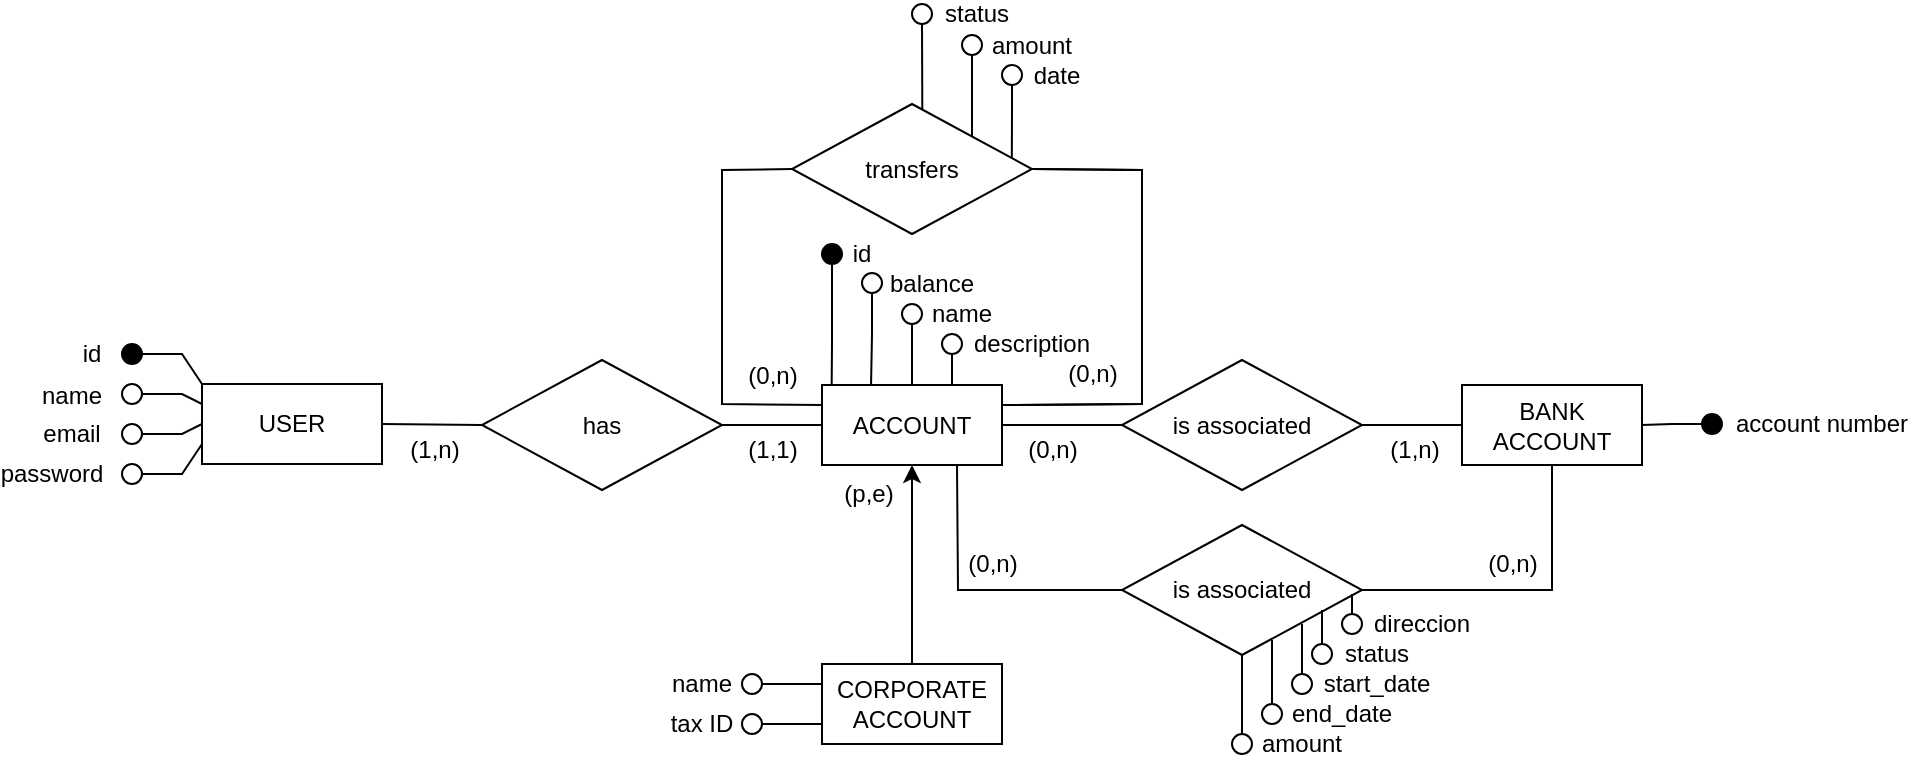 <mxfile version="21.6.6" type="device">
  <diagram name="Página-1" id="peKuZp_EpPXg6gKMD2_P">
    <mxGraphModel dx="1434" dy="758" grid="0" gridSize="5" guides="0" tooltips="1" connect="1" arrows="1" fold="1" page="1" pageScale="1" pageWidth="1169" pageHeight="827" math="0" shadow="0">
      <root>
        <mxCell id="0" />
        <mxCell id="1" parent="0" />
        <mxCell id="msl0Qr5RtQ91YMzilRN1-1" value="USER" style="rounded=0;whiteSpace=wrap;html=1;" parent="1" vertex="1">
          <mxGeometry x="210" y="380" width="90" height="40" as="geometry" />
        </mxCell>
        <mxCell id="msl0Qr5RtQ91YMzilRN1-2" value="has" style="shape=rhombus;perimeter=rhombusPerimeter;whiteSpace=wrap;html=1;align=center;fillColor=none;gradientColor=none;" parent="1" vertex="1">
          <mxGeometry x="350" y="368" width="120" height="65" as="geometry" />
        </mxCell>
        <mxCell id="msl0Qr5RtQ91YMzilRN1-3" value="" style="endArrow=none;html=1;rounded=0;entryX=0;entryY=0.5;entryDx=0;entryDy=0;" parent="1" target="msl0Qr5RtQ91YMzilRN1-2" edge="1">
          <mxGeometry relative="1" as="geometry">
            <mxPoint x="300" y="400" as="sourcePoint" />
            <mxPoint x="460" y="400" as="targetPoint" />
          </mxGeometry>
        </mxCell>
        <mxCell id="msl0Qr5RtQ91YMzilRN1-4" value="" style="endArrow=none;html=1;rounded=0;entryX=0;entryY=0.5;entryDx=0;entryDy=0;exitX=1;exitY=0.5;exitDx=0;exitDy=0;" parent="1" source="msl0Qr5RtQ91YMzilRN1-2" target="msl0Qr5RtQ91YMzilRN1-5" edge="1">
          <mxGeometry relative="1" as="geometry">
            <mxPoint x="500" y="400" as="sourcePoint" />
            <mxPoint x="530" y="400.5" as="targetPoint" />
          </mxGeometry>
        </mxCell>
        <mxCell id="msl0Qr5RtQ91YMzilRN1-5" value="ACCOUNT" style="rounded=0;whiteSpace=wrap;html=1;gradientColor=none;fillColor=none;" parent="1" vertex="1">
          <mxGeometry x="520" y="380.5" width="90" height="40" as="geometry" />
        </mxCell>
        <mxCell id="msl0Qr5RtQ91YMzilRN1-6" value="" style="ellipse;whiteSpace=wrap;html=1;aspect=fixed;" parent="1" vertex="1">
          <mxGeometry x="170" y="420" width="10" height="10" as="geometry" />
        </mxCell>
        <mxCell id="msl0Qr5RtQ91YMzilRN1-7" value="" style="ellipse;whiteSpace=wrap;html=1;aspect=fixed;strokeColor=#000000;fillStyle=solid;fillColor=none;" parent="1" vertex="1">
          <mxGeometry x="170" y="400" width="10" height="10" as="geometry" />
        </mxCell>
        <mxCell id="msl0Qr5RtQ91YMzilRN1-8" value="" style="ellipse;whiteSpace=wrap;html=1;aspect=fixed;" parent="1" vertex="1">
          <mxGeometry x="170" y="380" width="10" height="10" as="geometry" />
        </mxCell>
        <mxCell id="msl0Qr5RtQ91YMzilRN1-9" value="" style="ellipse;whiteSpace=wrap;html=1;aspect=fixed;fillColor=#000000;" parent="1" vertex="1">
          <mxGeometry x="170" y="360" width="10" height="10" as="geometry" />
        </mxCell>
        <mxCell id="msl0Qr5RtQ91YMzilRN1-10" value="" style="endArrow=none;html=1;rounded=0;entryX=1;entryY=0.5;entryDx=0;entryDy=0;exitX=0;exitY=0;exitDx=0;exitDy=0;" parent="1" source="msl0Qr5RtQ91YMzilRN1-1" target="msl0Qr5RtQ91YMzilRN1-9" edge="1">
          <mxGeometry width="50" height="50" relative="1" as="geometry">
            <mxPoint x="190" y="410" as="sourcePoint" />
            <mxPoint x="240" y="360" as="targetPoint" />
            <Array as="points">
              <mxPoint x="200" y="365" />
            </Array>
          </mxGeometry>
        </mxCell>
        <mxCell id="msl0Qr5RtQ91YMzilRN1-11" value="" style="endArrow=none;html=1;rounded=0;entryX=1;entryY=0.5;entryDx=0;entryDy=0;exitX=0;exitY=0.25;exitDx=0;exitDy=0;" parent="1" source="msl0Qr5RtQ91YMzilRN1-1" target="msl0Qr5RtQ91YMzilRN1-8" edge="1">
          <mxGeometry width="50" height="50" relative="1" as="geometry">
            <mxPoint x="220" y="390" as="sourcePoint" />
            <mxPoint x="190" y="375" as="targetPoint" />
            <Array as="points">
              <mxPoint x="200" y="385" />
            </Array>
          </mxGeometry>
        </mxCell>
        <mxCell id="msl0Qr5RtQ91YMzilRN1-12" value="" style="endArrow=none;html=1;rounded=0;entryX=1;entryY=0.5;entryDx=0;entryDy=0;exitX=0;exitY=0.5;exitDx=0;exitDy=0;" parent="1" source="msl0Qr5RtQ91YMzilRN1-1" target="msl0Qr5RtQ91YMzilRN1-7" edge="1">
          <mxGeometry width="50" height="50" relative="1" as="geometry">
            <mxPoint x="230" y="400" as="sourcePoint" />
            <mxPoint x="200" y="385" as="targetPoint" />
            <Array as="points">
              <mxPoint x="200" y="405" />
            </Array>
          </mxGeometry>
        </mxCell>
        <mxCell id="msl0Qr5RtQ91YMzilRN1-13" value="" style="endArrow=none;html=1;rounded=0;entryX=1;entryY=0.5;entryDx=0;entryDy=0;exitX=0;exitY=0.75;exitDx=0;exitDy=0;" parent="1" source="msl0Qr5RtQ91YMzilRN1-1" target="msl0Qr5RtQ91YMzilRN1-6" edge="1">
          <mxGeometry width="50" height="50" relative="1" as="geometry">
            <mxPoint x="240" y="410" as="sourcePoint" />
            <mxPoint x="210" y="395" as="targetPoint" />
            <Array as="points">
              <mxPoint x="200" y="425" />
            </Array>
          </mxGeometry>
        </mxCell>
        <mxCell id="msl0Qr5RtQ91YMzilRN1-14" value="id" style="text;html=1;strokeColor=none;fillColor=none;align=center;verticalAlign=middle;whiteSpace=wrap;rounded=0;" parent="1" vertex="1">
          <mxGeometry x="140" y="360" width="30" height="10" as="geometry" />
        </mxCell>
        <mxCell id="msl0Qr5RtQ91YMzilRN1-15" value="name" style="text;html=1;strokeColor=none;fillColor=none;align=center;verticalAlign=middle;whiteSpace=wrap;rounded=0;" parent="1" vertex="1">
          <mxGeometry x="130" y="380.5" width="30" height="10" as="geometry" />
        </mxCell>
        <mxCell id="msl0Qr5RtQ91YMzilRN1-16" value="email" style="text;html=1;strokeColor=none;fillColor=none;align=center;verticalAlign=middle;whiteSpace=wrap;rounded=0;" parent="1" vertex="1">
          <mxGeometry x="130" y="400" width="30" height="10" as="geometry" />
        </mxCell>
        <mxCell id="msl0Qr5RtQ91YMzilRN1-17" value="password" style="text;html=1;strokeColor=none;fillColor=none;align=center;verticalAlign=middle;whiteSpace=wrap;rounded=0;" parent="1" vertex="1">
          <mxGeometry x="120" y="420" width="30" height="10" as="geometry" />
        </mxCell>
        <mxCell id="msl0Qr5RtQ91YMzilRN1-18" value="(1,n)" style="text;html=1;align=center;verticalAlign=middle;resizable=0;points=[];autosize=1;strokeColor=none;fillColor=none;" parent="1" vertex="1">
          <mxGeometry x="303" y="398" width="45" height="30" as="geometry" />
        </mxCell>
        <mxCell id="msl0Qr5RtQ91YMzilRN1-19" value="(1,1)" style="text;html=1;align=center;verticalAlign=middle;resizable=0;points=[];autosize=1;strokeColor=none;fillColor=none;" parent="1" vertex="1">
          <mxGeometry x="470" y="398" width="50" height="30" as="geometry" />
        </mxCell>
        <mxCell id="msl0Qr5RtQ91YMzilRN1-20" value="is associated" style="shape=rhombus;perimeter=rhombusPerimeter;whiteSpace=wrap;html=1;align=center;fillColor=none;gradientColor=none;" parent="1" vertex="1">
          <mxGeometry x="670" y="368" width="120" height="65" as="geometry" />
        </mxCell>
        <mxCell id="msl0Qr5RtQ91YMzilRN1-21" value="" style="endArrow=none;html=1;rounded=0;entryX=0;entryY=0.5;entryDx=0;entryDy=0;exitX=1;exitY=0.5;exitDx=0;exitDy=0;" parent="1" source="msl0Qr5RtQ91YMzilRN1-20" target="msl0Qr5RtQ91YMzilRN1-22" edge="1">
          <mxGeometry relative="1" as="geometry">
            <mxPoint x="820" y="400" as="sourcePoint" />
            <mxPoint x="850" y="400.5" as="targetPoint" />
          </mxGeometry>
        </mxCell>
        <mxCell id="msl0Qr5RtQ91YMzilRN1-22" value="BANK&lt;br&gt;ACCOUNT" style="rounded=0;whiteSpace=wrap;html=1;gradientColor=none;fillColor=none;" parent="1" vertex="1">
          <mxGeometry x="840" y="380.5" width="90" height="40" as="geometry" />
        </mxCell>
        <mxCell id="msl0Qr5RtQ91YMzilRN1-25" value="" style="ellipse;whiteSpace=wrap;html=1;aspect=fixed;fillColor=#000000;" parent="1" vertex="1">
          <mxGeometry x="960" y="395" width="10" height="10" as="geometry" />
        </mxCell>
        <mxCell id="msl0Qr5RtQ91YMzilRN1-28" value="" style="endArrow=none;html=1;rounded=0;exitX=1;exitY=0.5;exitDx=0;exitDy=0;entryX=0;entryY=0.5;entryDx=0;entryDy=0;" parent="1" source="msl0Qr5RtQ91YMzilRN1-22" target="msl0Qr5RtQ91YMzilRN1-25" edge="1">
          <mxGeometry width="50" height="50" relative="1" as="geometry">
            <mxPoint x="950" y="401" as="sourcePoint" />
            <mxPoint x="980" y="375" as="targetPoint" />
            <Array as="points">
              <mxPoint x="945" y="400" />
            </Array>
          </mxGeometry>
        </mxCell>
        <mxCell id="msl0Qr5RtQ91YMzilRN1-32" value="account number" style="text;html=1;strokeColor=none;fillColor=none;align=center;verticalAlign=middle;whiteSpace=wrap;rounded=0;" parent="1" vertex="1">
          <mxGeometry x="975" y="395" width="90" height="10" as="geometry" />
        </mxCell>
        <mxCell id="msl0Qr5RtQ91YMzilRN1-35" value="(1,n)" style="text;html=1;align=center;verticalAlign=middle;resizable=0;points=[];autosize=1;strokeColor=none;fillColor=none;" parent="1" vertex="1">
          <mxGeometry x="793" y="398" width="45" height="30" as="geometry" />
        </mxCell>
        <mxCell id="msl0Qr5RtQ91YMzilRN1-36" value="transfers" style="shape=rhombus;perimeter=rhombusPerimeter;whiteSpace=wrap;html=1;align=center;fillColor=none;gradientColor=none;" parent="1" vertex="1">
          <mxGeometry x="505" y="240" width="120" height="65" as="geometry" />
        </mxCell>
        <mxCell id="msl0Qr5RtQ91YMzilRN1-37" value="" style="endArrow=none;html=1;rounded=0;entryX=0;entryY=0.5;entryDx=0;entryDy=0;exitX=0;exitY=0.25;exitDx=0;exitDy=0;" parent="1" source="msl0Qr5RtQ91YMzilRN1-5" target="msl0Qr5RtQ91YMzilRN1-36" edge="1">
          <mxGeometry width="50" height="50" relative="1" as="geometry">
            <mxPoint x="350" y="340" as="sourcePoint" />
            <mxPoint x="400" y="290" as="targetPoint" />
            <Array as="points">
              <mxPoint x="470" y="390" />
              <mxPoint x="470" y="273" />
            </Array>
          </mxGeometry>
        </mxCell>
        <mxCell id="msl0Qr5RtQ91YMzilRN1-38" value="" style="endArrow=none;html=1;rounded=0;entryX=1;entryY=0.5;entryDx=0;entryDy=0;exitX=1;exitY=0.25;exitDx=0;exitDy=0;" parent="1" source="msl0Qr5RtQ91YMzilRN1-5" target="msl0Qr5RtQ91YMzilRN1-36" edge="1">
          <mxGeometry width="50" height="50" relative="1" as="geometry">
            <mxPoint x="530" y="401" as="sourcePoint" />
            <mxPoint x="515" y="283" as="targetPoint" />
            <Array as="points">
              <mxPoint x="680" y="390" />
              <mxPoint x="680" y="273" />
            </Array>
          </mxGeometry>
        </mxCell>
        <mxCell id="msl0Qr5RtQ91YMzilRN1-39" value="" style="endArrow=none;html=1;rounded=0;entryX=0;entryY=0.5;entryDx=0;entryDy=0;exitX=1;exitY=0.5;exitDx=0;exitDy=0;" parent="1" source="msl0Qr5RtQ91YMzilRN1-5" target="msl0Qr5RtQ91YMzilRN1-20" edge="1">
          <mxGeometry relative="1" as="geometry">
            <mxPoint x="480" y="411" as="sourcePoint" />
            <mxPoint x="530" y="411" as="targetPoint" />
          </mxGeometry>
        </mxCell>
        <mxCell id="msl0Qr5RtQ91YMzilRN1-41" value="" style="ellipse;whiteSpace=wrap;html=1;aspect=fixed;fillColor=#000000;" parent="1" vertex="1">
          <mxGeometry x="520" y="310" width="10" height="10" as="geometry" />
        </mxCell>
        <mxCell id="msl0Qr5RtQ91YMzilRN1-42" value="" style="endArrow=none;html=1;rounded=0;entryX=0.5;entryY=1;entryDx=0;entryDy=0;exitX=0.276;exitY=-0.004;exitDx=0;exitDy=0;exitPerimeter=0;" parent="1" target="msl0Qr5RtQ91YMzilRN1-41" edge="1">
          <mxGeometry width="50" height="50" relative="1" as="geometry">
            <mxPoint x="524.84" y="380.0" as="sourcePoint" />
            <mxPoint x="620" y="344.66" as="targetPoint" />
            <Array as="points">
              <mxPoint x="525" y="359.66" />
            </Array>
          </mxGeometry>
        </mxCell>
        <mxCell id="msl0Qr5RtQ91YMzilRN1-43" value="description" style="text;html=1;strokeColor=none;fillColor=none;align=center;verticalAlign=middle;whiteSpace=wrap;rounded=0;" parent="1" vertex="1">
          <mxGeometry x="610" y="355" width="30" height="10" as="geometry" />
        </mxCell>
        <mxCell id="msl0Qr5RtQ91YMzilRN1-44" value="" style="ellipse;whiteSpace=wrap;html=1;aspect=fixed;fillColor=none;" parent="1" vertex="1">
          <mxGeometry x="540" y="324.5" width="10" height="10" as="geometry" />
        </mxCell>
        <mxCell id="msl0Qr5RtQ91YMzilRN1-45" value="" style="endArrow=none;html=1;rounded=0;entryX=0.5;entryY=1;entryDx=0;entryDy=0;exitX=0.217;exitY=-0.01;exitDx=0;exitDy=0;exitPerimeter=0;" parent="1" target="msl0Qr5RtQ91YMzilRN1-44" edge="1">
          <mxGeometry width="50" height="50" relative="1" as="geometry">
            <mxPoint x="544.53" y="380.1" as="sourcePoint" />
            <mxPoint x="630" y="339.5" as="targetPoint" />
            <Array as="points">
              <mxPoint x="545" y="355" />
            </Array>
          </mxGeometry>
        </mxCell>
        <mxCell id="msl0Qr5RtQ91YMzilRN1-46" value="" style="ellipse;whiteSpace=wrap;html=1;aspect=fixed;" parent="1" vertex="1">
          <mxGeometry x="580" y="355" width="10" height="10" as="geometry" />
        </mxCell>
        <mxCell id="msl0Qr5RtQ91YMzilRN1-47" value="" style="endArrow=none;html=1;rounded=0;entryX=0.5;entryY=1;entryDx=0;entryDy=0;" parent="1" target="msl0Qr5RtQ91YMzilRN1-46" edge="1">
          <mxGeometry width="50" height="50" relative="1" as="geometry">
            <mxPoint x="585" y="380.5" as="sourcePoint" />
            <mxPoint x="680" y="360.5" as="targetPoint" />
            <Array as="points">
              <mxPoint x="585" y="375.5" />
            </Array>
          </mxGeometry>
        </mxCell>
        <mxCell id="msl0Qr5RtQ91YMzilRN1-48" value="balance" style="text;html=1;strokeColor=none;fillColor=none;align=center;verticalAlign=middle;whiteSpace=wrap;rounded=0;" parent="1" vertex="1">
          <mxGeometry x="555" y="324.5" width="40" height="10" as="geometry" />
        </mxCell>
        <mxCell id="msl0Qr5RtQ91YMzilRN1-51" value="id" style="text;html=1;strokeColor=none;fillColor=none;align=center;verticalAlign=middle;whiteSpace=wrap;rounded=0;" parent="1" vertex="1">
          <mxGeometry x="520" y="310" width="40" height="10" as="geometry" />
        </mxCell>
        <mxCell id="msl0Qr5RtQ91YMzilRN1-52" value="(0,n)" style="text;html=1;align=center;verticalAlign=middle;resizable=0;points=[];autosize=1;strokeColor=none;fillColor=none;" parent="1" vertex="1">
          <mxGeometry x="610" y="398" width="50" height="30" as="geometry" />
        </mxCell>
        <mxCell id="msl0Qr5RtQ91YMzilRN1-61" value="(0,n)" style="text;html=1;align=center;verticalAlign=middle;resizable=0;points=[];autosize=1;strokeColor=none;fillColor=none;" parent="1" vertex="1">
          <mxGeometry x="580" y="455" width="50" height="30" as="geometry" />
        </mxCell>
        <mxCell id="msl0Qr5RtQ91YMzilRN1-62" value="(0,n)" style="text;html=1;align=center;verticalAlign=middle;resizable=0;points=[];autosize=1;strokeColor=none;fillColor=none;" parent="1" vertex="1">
          <mxGeometry x="470" y="360.5" width="50" height="30" as="geometry" />
        </mxCell>
        <mxCell id="msl0Qr5RtQ91YMzilRN1-66" value="CORPORATE&lt;br&gt;ACCOUNT" style="rounded=0;whiteSpace=wrap;html=1;gradientColor=none;fillColor=none;" parent="1" vertex="1">
          <mxGeometry x="520" y="520" width="90" height="40" as="geometry" />
        </mxCell>
        <mxCell id="msl0Qr5RtQ91YMzilRN1-67" value="" style="endArrow=classic;html=1;rounded=0;exitX=0.5;exitY=0;exitDx=0;exitDy=0;entryX=0.5;entryY=1;entryDx=0;entryDy=0;" parent="1" source="msl0Qr5RtQ91YMzilRN1-66" target="msl0Qr5RtQ91YMzilRN1-5" edge="1">
          <mxGeometry width="50" height="50" relative="1" as="geometry">
            <mxPoint x="560" y="420" as="sourcePoint" />
            <mxPoint x="540" y="440" as="targetPoint" />
          </mxGeometry>
        </mxCell>
        <mxCell id="msl0Qr5RtQ91YMzilRN1-68" value="is associated" style="shape=rhombus;perimeter=rhombusPerimeter;whiteSpace=wrap;html=1;align=center;fillColor=none;gradientColor=none;" parent="1" vertex="1">
          <mxGeometry x="670" y="450.5" width="120" height="65" as="geometry" />
        </mxCell>
        <mxCell id="msl0Qr5RtQ91YMzilRN1-69" value="" style="endArrow=none;html=1;rounded=0;entryX=0.75;entryY=1;entryDx=0;entryDy=0;exitX=0;exitY=0.5;exitDx=0;exitDy=0;" parent="1" source="msl0Qr5RtQ91YMzilRN1-68" target="msl0Qr5RtQ91YMzilRN1-5" edge="1">
          <mxGeometry width="50" height="50" relative="1" as="geometry">
            <mxPoint x="340" y="570" as="sourcePoint" />
            <mxPoint x="390" y="520" as="targetPoint" />
            <Array as="points">
              <mxPoint x="588" y="483" />
            </Array>
          </mxGeometry>
        </mxCell>
        <mxCell id="msl0Qr5RtQ91YMzilRN1-70" value="" style="endArrow=none;html=1;rounded=0;entryX=0.5;entryY=1;entryDx=0;entryDy=0;exitX=1;exitY=0.5;exitDx=0;exitDy=0;" parent="1" source="msl0Qr5RtQ91YMzilRN1-68" target="msl0Qr5RtQ91YMzilRN1-22" edge="1">
          <mxGeometry width="50" height="50" relative="1" as="geometry">
            <mxPoint x="860" y="530" as="sourcePoint" />
            <mxPoint x="900" y="490" as="targetPoint" />
            <Array as="points">
              <mxPoint x="885" y="483" />
            </Array>
          </mxGeometry>
        </mxCell>
        <mxCell id="msl0Qr5RtQ91YMzilRN1-71" value="" style="ellipse;whiteSpace=wrap;html=1;aspect=fixed;fillColor=none;" parent="1" vertex="1">
          <mxGeometry x="560" y="340" width="10" height="10" as="geometry" />
        </mxCell>
        <mxCell id="msl0Qr5RtQ91YMzilRN1-72" value="" style="endArrow=none;html=1;rounded=0;entryX=0.5;entryY=1;entryDx=0;entryDy=0;exitX=0.5;exitY=0;exitDx=0;exitDy=0;" parent="1" source="msl0Qr5RtQ91YMzilRN1-5" target="msl0Qr5RtQ91YMzilRN1-71" edge="1">
          <mxGeometry width="50" height="50" relative="1" as="geometry">
            <mxPoint x="555" y="393.25" as="sourcePoint" />
            <mxPoint x="640" y="352.75" as="targetPoint" />
            <Array as="points" />
          </mxGeometry>
        </mxCell>
        <mxCell id="msl0Qr5RtQ91YMzilRN1-73" value="name" style="text;html=1;strokeColor=none;fillColor=none;align=center;verticalAlign=middle;whiteSpace=wrap;rounded=0;" parent="1" vertex="1">
          <mxGeometry x="570" y="340" width="40" height="10" as="geometry" />
        </mxCell>
        <mxCell id="msl0Qr5RtQ91YMzilRN1-75" value="" style="ellipse;whiteSpace=wrap;html=1;aspect=fixed;strokeColor=#000000;fillStyle=solid;fillColor=none;" parent="1" vertex="1">
          <mxGeometry x="480" y="545" width="10" height="10" as="geometry" />
        </mxCell>
        <mxCell id="msl0Qr5RtQ91YMzilRN1-76" value="" style="ellipse;whiteSpace=wrap;html=1;aspect=fixed;" parent="1" vertex="1">
          <mxGeometry x="480" y="525" width="10" height="10" as="geometry" />
        </mxCell>
        <mxCell id="msl0Qr5RtQ91YMzilRN1-77" value="" style="endArrow=none;html=1;rounded=0;entryX=1;entryY=0.5;entryDx=0;entryDy=0;exitX=0;exitY=0.25;exitDx=0;exitDy=0;" parent="1" source="msl0Qr5RtQ91YMzilRN1-66" target="msl0Qr5RtQ91YMzilRN1-76" edge="1">
          <mxGeometry width="50" height="50" relative="1" as="geometry">
            <mxPoint x="520" y="525" as="sourcePoint" />
            <mxPoint x="500" y="510" as="targetPoint" />
            <Array as="points">
              <mxPoint x="505" y="530" />
            </Array>
          </mxGeometry>
        </mxCell>
        <mxCell id="msl0Qr5RtQ91YMzilRN1-78" value="" style="endArrow=none;html=1;rounded=0;entryX=1;entryY=0.5;entryDx=0;entryDy=0;exitX=0;exitY=0.75;exitDx=0;exitDy=0;" parent="1" source="msl0Qr5RtQ91YMzilRN1-66" target="msl0Qr5RtQ91YMzilRN1-75" edge="1">
          <mxGeometry width="50" height="50" relative="1" as="geometry">
            <mxPoint x="520" y="535" as="sourcePoint" />
            <mxPoint x="510" y="520" as="targetPoint" />
            <Array as="points">
              <mxPoint x="510" y="550" />
            </Array>
          </mxGeometry>
        </mxCell>
        <mxCell id="msl0Qr5RtQ91YMzilRN1-80" value="name" style="text;html=1;strokeColor=none;fillColor=none;align=center;verticalAlign=middle;whiteSpace=wrap;rounded=0;" parent="1" vertex="1">
          <mxGeometry x="445" y="525" width="30" height="10" as="geometry" />
        </mxCell>
        <mxCell id="msl0Qr5RtQ91YMzilRN1-81" value="tax ID" style="text;html=1;strokeColor=none;fillColor=none;align=center;verticalAlign=middle;whiteSpace=wrap;rounded=0;" parent="1" vertex="1">
          <mxGeometry x="440" y="545" width="40" height="10" as="geometry" />
        </mxCell>
        <mxCell id="msl0Qr5RtQ91YMzilRN1-83" value="" style="endArrow=none;html=1;rounded=0;entryX=1;entryY=0.5;entryDx=0;entryDy=0;exitX=1;exitY=0.25;exitDx=0;exitDy=0;" parent="1" source="msl0Qr5RtQ91YMzilRN1-5" target="msl0Qr5RtQ91YMzilRN1-36" edge="1">
          <mxGeometry width="50" height="50" relative="1" as="geometry">
            <mxPoint x="610" y="391" as="sourcePoint" />
            <mxPoint x="625" y="273" as="targetPoint" />
            <Array as="points">
              <mxPoint x="680" y="390" />
              <mxPoint x="680" y="273" />
            </Array>
          </mxGeometry>
        </mxCell>
        <mxCell id="msl0Qr5RtQ91YMzilRN1-84" value="date" style="text;html=1;strokeColor=none;fillColor=none;align=center;verticalAlign=middle;whiteSpace=wrap;rounded=0;" parent="1" vertex="1">
          <mxGeometry x="620" y="220.5" width="35" height="10" as="geometry" />
        </mxCell>
        <mxCell id="msl0Qr5RtQ91YMzilRN1-85" value="" style="ellipse;whiteSpace=wrap;html=1;aspect=fixed;fillColor=none;" parent="1" vertex="1">
          <mxGeometry x="565" y="190" width="10" height="10" as="geometry" />
        </mxCell>
        <mxCell id="msl0Qr5RtQ91YMzilRN1-86" value="" style="endArrow=none;html=1;rounded=0;entryX=0.5;entryY=1;entryDx=0;entryDy=0;exitX=0.543;exitY=0.042;exitDx=0;exitDy=0;exitPerimeter=0;" parent="1" source="msl0Qr5RtQ91YMzilRN1-36" target="msl0Qr5RtQ91YMzilRN1-85" edge="1">
          <mxGeometry width="50" height="50" relative="1" as="geometry">
            <mxPoint x="570" y="245" as="sourcePoint" />
            <mxPoint x="655" y="205" as="targetPoint" />
            <Array as="points" />
          </mxGeometry>
        </mxCell>
        <mxCell id="msl0Qr5RtQ91YMzilRN1-87" value="" style="ellipse;whiteSpace=wrap;html=1;aspect=fixed;" parent="1" vertex="1">
          <mxGeometry x="610" y="220.5" width="10" height="10" as="geometry" />
        </mxCell>
        <mxCell id="msl0Qr5RtQ91YMzilRN1-88" value="" style="endArrow=none;html=1;rounded=0;entryX=0.5;entryY=1;entryDx=0;entryDy=0;exitX=0.916;exitY=0.419;exitDx=0;exitDy=0;exitPerimeter=0;" parent="1" source="msl0Qr5RtQ91YMzilRN1-36" target="msl0Qr5RtQ91YMzilRN1-87" edge="1">
          <mxGeometry width="50" height="50" relative="1" as="geometry">
            <mxPoint x="615" y="246" as="sourcePoint" />
            <mxPoint x="710" y="226" as="targetPoint" />
            <Array as="points">
              <mxPoint x="615" y="241" />
            </Array>
          </mxGeometry>
        </mxCell>
        <mxCell id="msl0Qr5RtQ91YMzilRN1-89" value="status" style="text;html=1;strokeColor=none;fillColor=none;align=center;verticalAlign=middle;whiteSpace=wrap;rounded=0;" parent="1" vertex="1">
          <mxGeometry x="575" y="190" width="45" height="10" as="geometry" />
        </mxCell>
        <mxCell id="msl0Qr5RtQ91YMzilRN1-90" value="" style="ellipse;whiteSpace=wrap;html=1;aspect=fixed;fillColor=none;" parent="1" vertex="1">
          <mxGeometry x="590" y="205.5" width="10" height="10" as="geometry" />
        </mxCell>
        <mxCell id="msl0Qr5RtQ91YMzilRN1-91" value="" style="endArrow=none;html=1;rounded=0;entryX=0.5;entryY=1;entryDx=0;entryDy=0;exitX=1;exitY=0;exitDx=0;exitDy=0;" parent="1" source="msl0Qr5RtQ91YMzilRN1-36" target="msl0Qr5RtQ91YMzilRN1-90" edge="1">
          <mxGeometry width="50" height="50" relative="1" as="geometry">
            <mxPoint x="595" y="246.5" as="sourcePoint" />
            <mxPoint x="670" y="218.25" as="targetPoint" />
            <Array as="points">
              <mxPoint x="595" y="225" />
            </Array>
          </mxGeometry>
        </mxCell>
        <mxCell id="msl0Qr5RtQ91YMzilRN1-92" value="amount" style="text;html=1;strokeColor=none;fillColor=none;align=center;verticalAlign=middle;whiteSpace=wrap;rounded=0;" parent="1" vertex="1">
          <mxGeometry x="605" y="205.5" width="40" height="10" as="geometry" />
        </mxCell>
        <mxCell id="msl0Qr5RtQ91YMzilRN1-93" value="status" style="text;html=1;strokeColor=none;fillColor=none;align=center;verticalAlign=middle;whiteSpace=wrap;rounded=0;" parent="1" vertex="1">
          <mxGeometry x="780" y="510" width="35" height="10" as="geometry" />
        </mxCell>
        <mxCell id="msl0Qr5RtQ91YMzilRN1-94" value="" style="ellipse;whiteSpace=wrap;html=1;aspect=fixed;fillColor=none;" parent="1" vertex="1">
          <mxGeometry x="765" y="510" width="10" height="10" as="geometry" />
        </mxCell>
        <mxCell id="msl0Qr5RtQ91YMzilRN1-95" value="" style="endArrow=none;html=1;rounded=0;entryX=0.5;entryY=0;entryDx=0;entryDy=0;exitX=0.709;exitY=0.788;exitDx=0;exitDy=0;exitPerimeter=0;" parent="1" target="msl0Qr5RtQ91YMzilRN1-94" edge="1">
          <mxGeometry width="50" height="50" relative="1" as="geometry">
            <mxPoint x="770" y="493" as="sourcePoint" />
            <mxPoint x="855" y="547" as="targetPoint" />
            <Array as="points" />
          </mxGeometry>
        </mxCell>
        <mxCell id="msl0Qr5RtQ91YMzilRN1-96" value="" style="ellipse;whiteSpace=wrap;html=1;aspect=fixed;" parent="1" vertex="1">
          <mxGeometry x="780" y="495" width="10" height="10" as="geometry" />
        </mxCell>
        <mxCell id="msl0Qr5RtQ91YMzilRN1-97" value="" style="endArrow=none;html=1;rounded=0;entryX=0.5;entryY=0;entryDx=0;entryDy=0;exitX=0.831;exitY=0.667;exitDx=0;exitDy=0;exitPerimeter=0;" parent="1" target="msl0Qr5RtQ91YMzilRN1-96" edge="1">
          <mxGeometry width="50" height="50" relative="1" as="geometry">
            <mxPoint x="785" y="485" as="sourcePoint" />
            <mxPoint x="885" y="552.5" as="targetPoint" />
            <Array as="points" />
          </mxGeometry>
        </mxCell>
        <mxCell id="msl0Qr5RtQ91YMzilRN1-98" value="direccion" style="text;html=1;strokeColor=none;fillColor=none;align=center;verticalAlign=middle;whiteSpace=wrap;rounded=0;" parent="1" vertex="1">
          <mxGeometry x="800" y="495" width="40" height="10" as="geometry" />
        </mxCell>
        <mxCell id="msl0Qr5RtQ91YMzilRN1-99" value="start_date" style="text;html=1;strokeColor=none;fillColor=none;align=center;verticalAlign=middle;whiteSpace=wrap;rounded=0;" parent="1" vertex="1">
          <mxGeometry x="785" y="525" width="25" height="10" as="geometry" />
        </mxCell>
        <mxCell id="msl0Qr5RtQ91YMzilRN1-100" value="" style="ellipse;whiteSpace=wrap;html=1;aspect=fixed;fillColor=none;" parent="1" vertex="1">
          <mxGeometry x="740" y="540" width="10" height="10" as="geometry" />
        </mxCell>
        <mxCell id="msl0Qr5RtQ91YMzilRN1-101" value="" style="endArrow=none;html=1;rounded=0;entryX=0.5;entryY=0;entryDx=0;entryDy=0;exitX=0.709;exitY=0.788;exitDx=0;exitDy=0;exitPerimeter=0;" parent="1" target="msl0Qr5RtQ91YMzilRN1-100" edge="1">
          <mxGeometry width="50" height="50" relative="1" as="geometry">
            <mxPoint x="745" y="508" as="sourcePoint" />
            <mxPoint x="830" y="562" as="targetPoint" />
            <Array as="points" />
          </mxGeometry>
        </mxCell>
        <mxCell id="msl0Qr5RtQ91YMzilRN1-102" value="" style="ellipse;whiteSpace=wrap;html=1;aspect=fixed;" parent="1" vertex="1">
          <mxGeometry x="755" y="525" width="10" height="10" as="geometry" />
        </mxCell>
        <mxCell id="msl0Qr5RtQ91YMzilRN1-103" value="" style="endArrow=none;html=1;rounded=0;entryX=0.5;entryY=0;entryDx=0;entryDy=0;exitX=0.831;exitY=0.667;exitDx=0;exitDy=0;exitPerimeter=0;" parent="1" target="msl0Qr5RtQ91YMzilRN1-102" edge="1">
          <mxGeometry width="50" height="50" relative="1" as="geometry">
            <mxPoint x="760" y="500" as="sourcePoint" />
            <mxPoint x="860" y="567.5" as="targetPoint" />
            <Array as="points" />
          </mxGeometry>
        </mxCell>
        <mxCell id="msl0Qr5RtQ91YMzilRN1-104" value="end_date" style="text;html=1;strokeColor=none;fillColor=none;align=center;verticalAlign=middle;whiteSpace=wrap;rounded=0;" parent="1" vertex="1">
          <mxGeometry x="760" y="540" width="40" height="10" as="geometry" />
        </mxCell>
        <mxCell id="msl0Qr5RtQ91YMzilRN1-106" value="" style="ellipse;whiteSpace=wrap;html=1;aspect=fixed;fillColor=none;" parent="1" vertex="1">
          <mxGeometry x="725" y="555" width="10" height="10" as="geometry" />
        </mxCell>
        <mxCell id="msl0Qr5RtQ91YMzilRN1-107" value="" style="endArrow=none;html=1;rounded=0;entryX=0.5;entryY=0;entryDx=0;entryDy=0;exitX=0.709;exitY=0.788;exitDx=0;exitDy=0;exitPerimeter=0;" parent="1" target="msl0Qr5RtQ91YMzilRN1-106" edge="1">
          <mxGeometry width="50" height="50" relative="1" as="geometry">
            <mxPoint x="730" y="515" as="sourcePoint" />
            <mxPoint x="815" y="569" as="targetPoint" />
            <Array as="points" />
          </mxGeometry>
        </mxCell>
        <mxCell id="msl0Qr5RtQ91YMzilRN1-110" value="amount" style="text;html=1;strokeColor=none;fillColor=none;align=center;verticalAlign=middle;whiteSpace=wrap;rounded=0;" parent="1" vertex="1">
          <mxGeometry x="740" y="555" width="40" height="10" as="geometry" />
        </mxCell>
        <mxCell id="msl0Qr5RtQ91YMzilRN1-111" value="(p,e)" style="text;html=1;align=center;verticalAlign=middle;resizable=0;points=[];autosize=1;strokeColor=none;fillColor=none;" parent="1" vertex="1">
          <mxGeometry x="520" y="420" width="45" height="30" as="geometry" />
        </mxCell>
        <mxCell id="msl0Qr5RtQ91YMzilRN1-112" value="(0,n)" style="text;html=1;align=center;verticalAlign=middle;resizable=0;points=[];autosize=1;strokeColor=none;fillColor=none;" parent="1" vertex="1">
          <mxGeometry x="630" y="360" width="50" height="30" as="geometry" />
        </mxCell>
        <mxCell id="msl0Qr5RtQ91YMzilRN1-113" value="(0,n)" style="text;html=1;align=center;verticalAlign=middle;resizable=0;points=[];autosize=1;strokeColor=none;fillColor=none;" parent="1" vertex="1">
          <mxGeometry x="840" y="455" width="50" height="30" as="geometry" />
        </mxCell>
      </root>
    </mxGraphModel>
  </diagram>
</mxfile>
